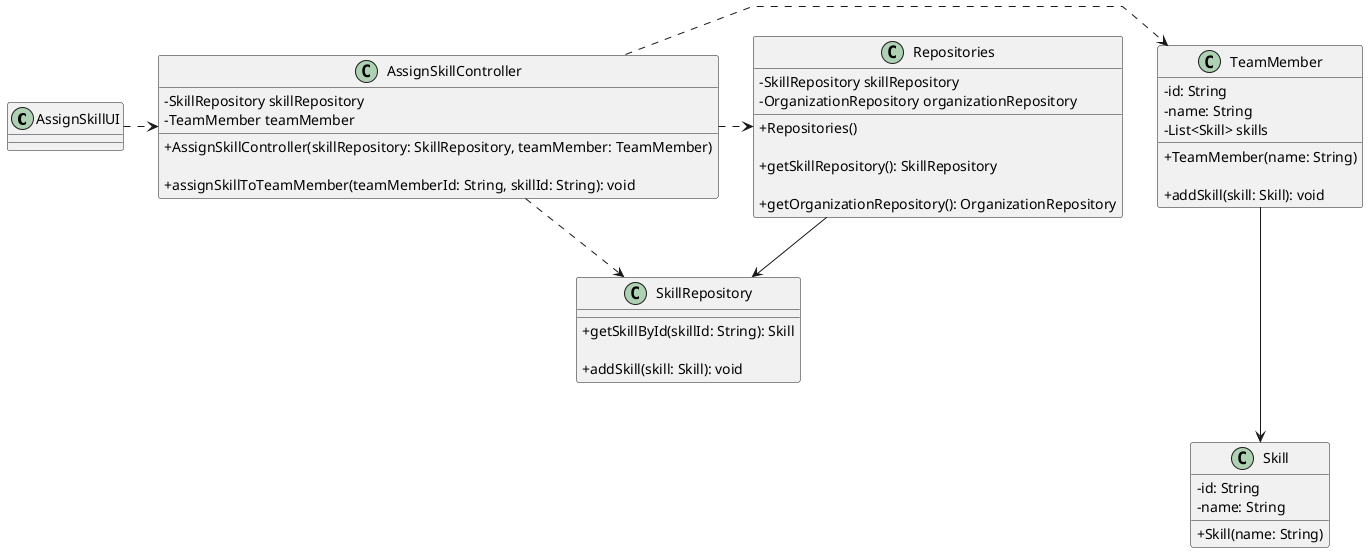 @startuml
'skinparam monochrome true
skinparam packageStyle rectangle
skinparam shadowing false
skinparam linetype polyline
'skinparam linetype orto

skinparam classAttributeIconSize 0

'left to right direction

class AssignSkillUI {
}

class AssignSkillController {
    - SkillRepository skillRepository
    - TeamMember teamMember

    'Construtor para inicializar o controlador com o SkillRepository e TeamMember
    + AssignSkillController(skillRepository: SkillRepository, teamMember: TeamMember)

    'Método para atribuir skills a um membro da equipe
    + assignSkillToTeamMember(teamMemberId: String, skillId: String): void
}

class Repositories {
    - SkillRepository skillRepository
    - OrganizationRepository organizationRepository

    'Construtor para inicializar os repositórios
    + Repositories()

    'Método para obter o repositório das skills
    + getSkillRepository(): SkillRepository

    'Método para obter o repositório da organização
    + getOrganizationRepository(): OrganizationRepository
}

class SkillRepository {
    'Retorna uma skill com base no seu ID
    + getSkillById(skillId: String): Skill

    'Adiciona uma nova skill ao repositório
    + addSkill(skill: Skill): void
}

 class TeamMember {
     - id: String
     - name: String
     - List<Skill> skills

     'Construtor para criar um novo membro da equipe
     + TeamMember(name: String)

     'Método para adicionar uma skill a um membro da equipe
     + addSkill(skill: Skill): void
 }

 class Skill {
    - id: String
    - name: String

    'Construtor para criar uma nova skill
    + Skill(name: String)
  }

AssignSkillUI .> AssignSkillController
AssignSkillController .> Repositories
AssignSkillController .> SkillRepository
AssignSkillController .> TeamMember
Repositories --> SkillRepository
TeamMember ---> Skill



@enduml
